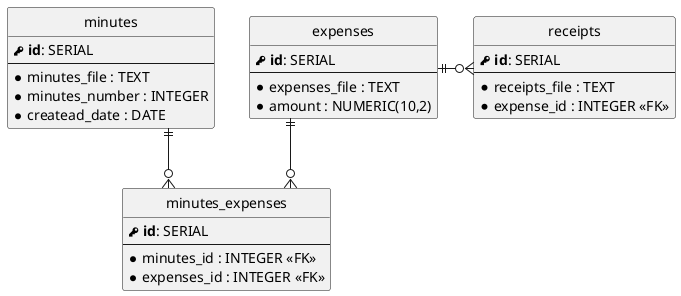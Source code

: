 @startuml db_schema

hide circle
skinparam linetype ortho

!define primary_key(x) <b><&key> x</b>
!define column(x) <&media-record> x

entity "minutes" as minutes {
  primary_key( id ): SERIAL
  --
  *minutes_file : TEXT
  *minutes_number : INTEGER
  *createad_date : DATE
}

entity "expenses" as expenses {
  primary_key( id ): SERIAL
  --
  *expenses_file : TEXT
  *amount : NUMERIC(10,2)
}

entity "minutes_expenses" as minutes_expenses {
  primary_key( id ): SERIAL
  --
  *minutes_id : INTEGER <<FK>>
  *expenses_id : INTEGER <<FK>>
}

entity "receipts" as receipts {
  primary_key( id ): SERIAL
  --
  *receipts_file : TEXT
  *expense_id : INTEGER <<FK>>
}

minutes -[hidden]> expenses
expenses ||-o{ receipts

minutes ||--o{ minutes_expenses
expenses ||--o{ minutes_expenses

@enduml
